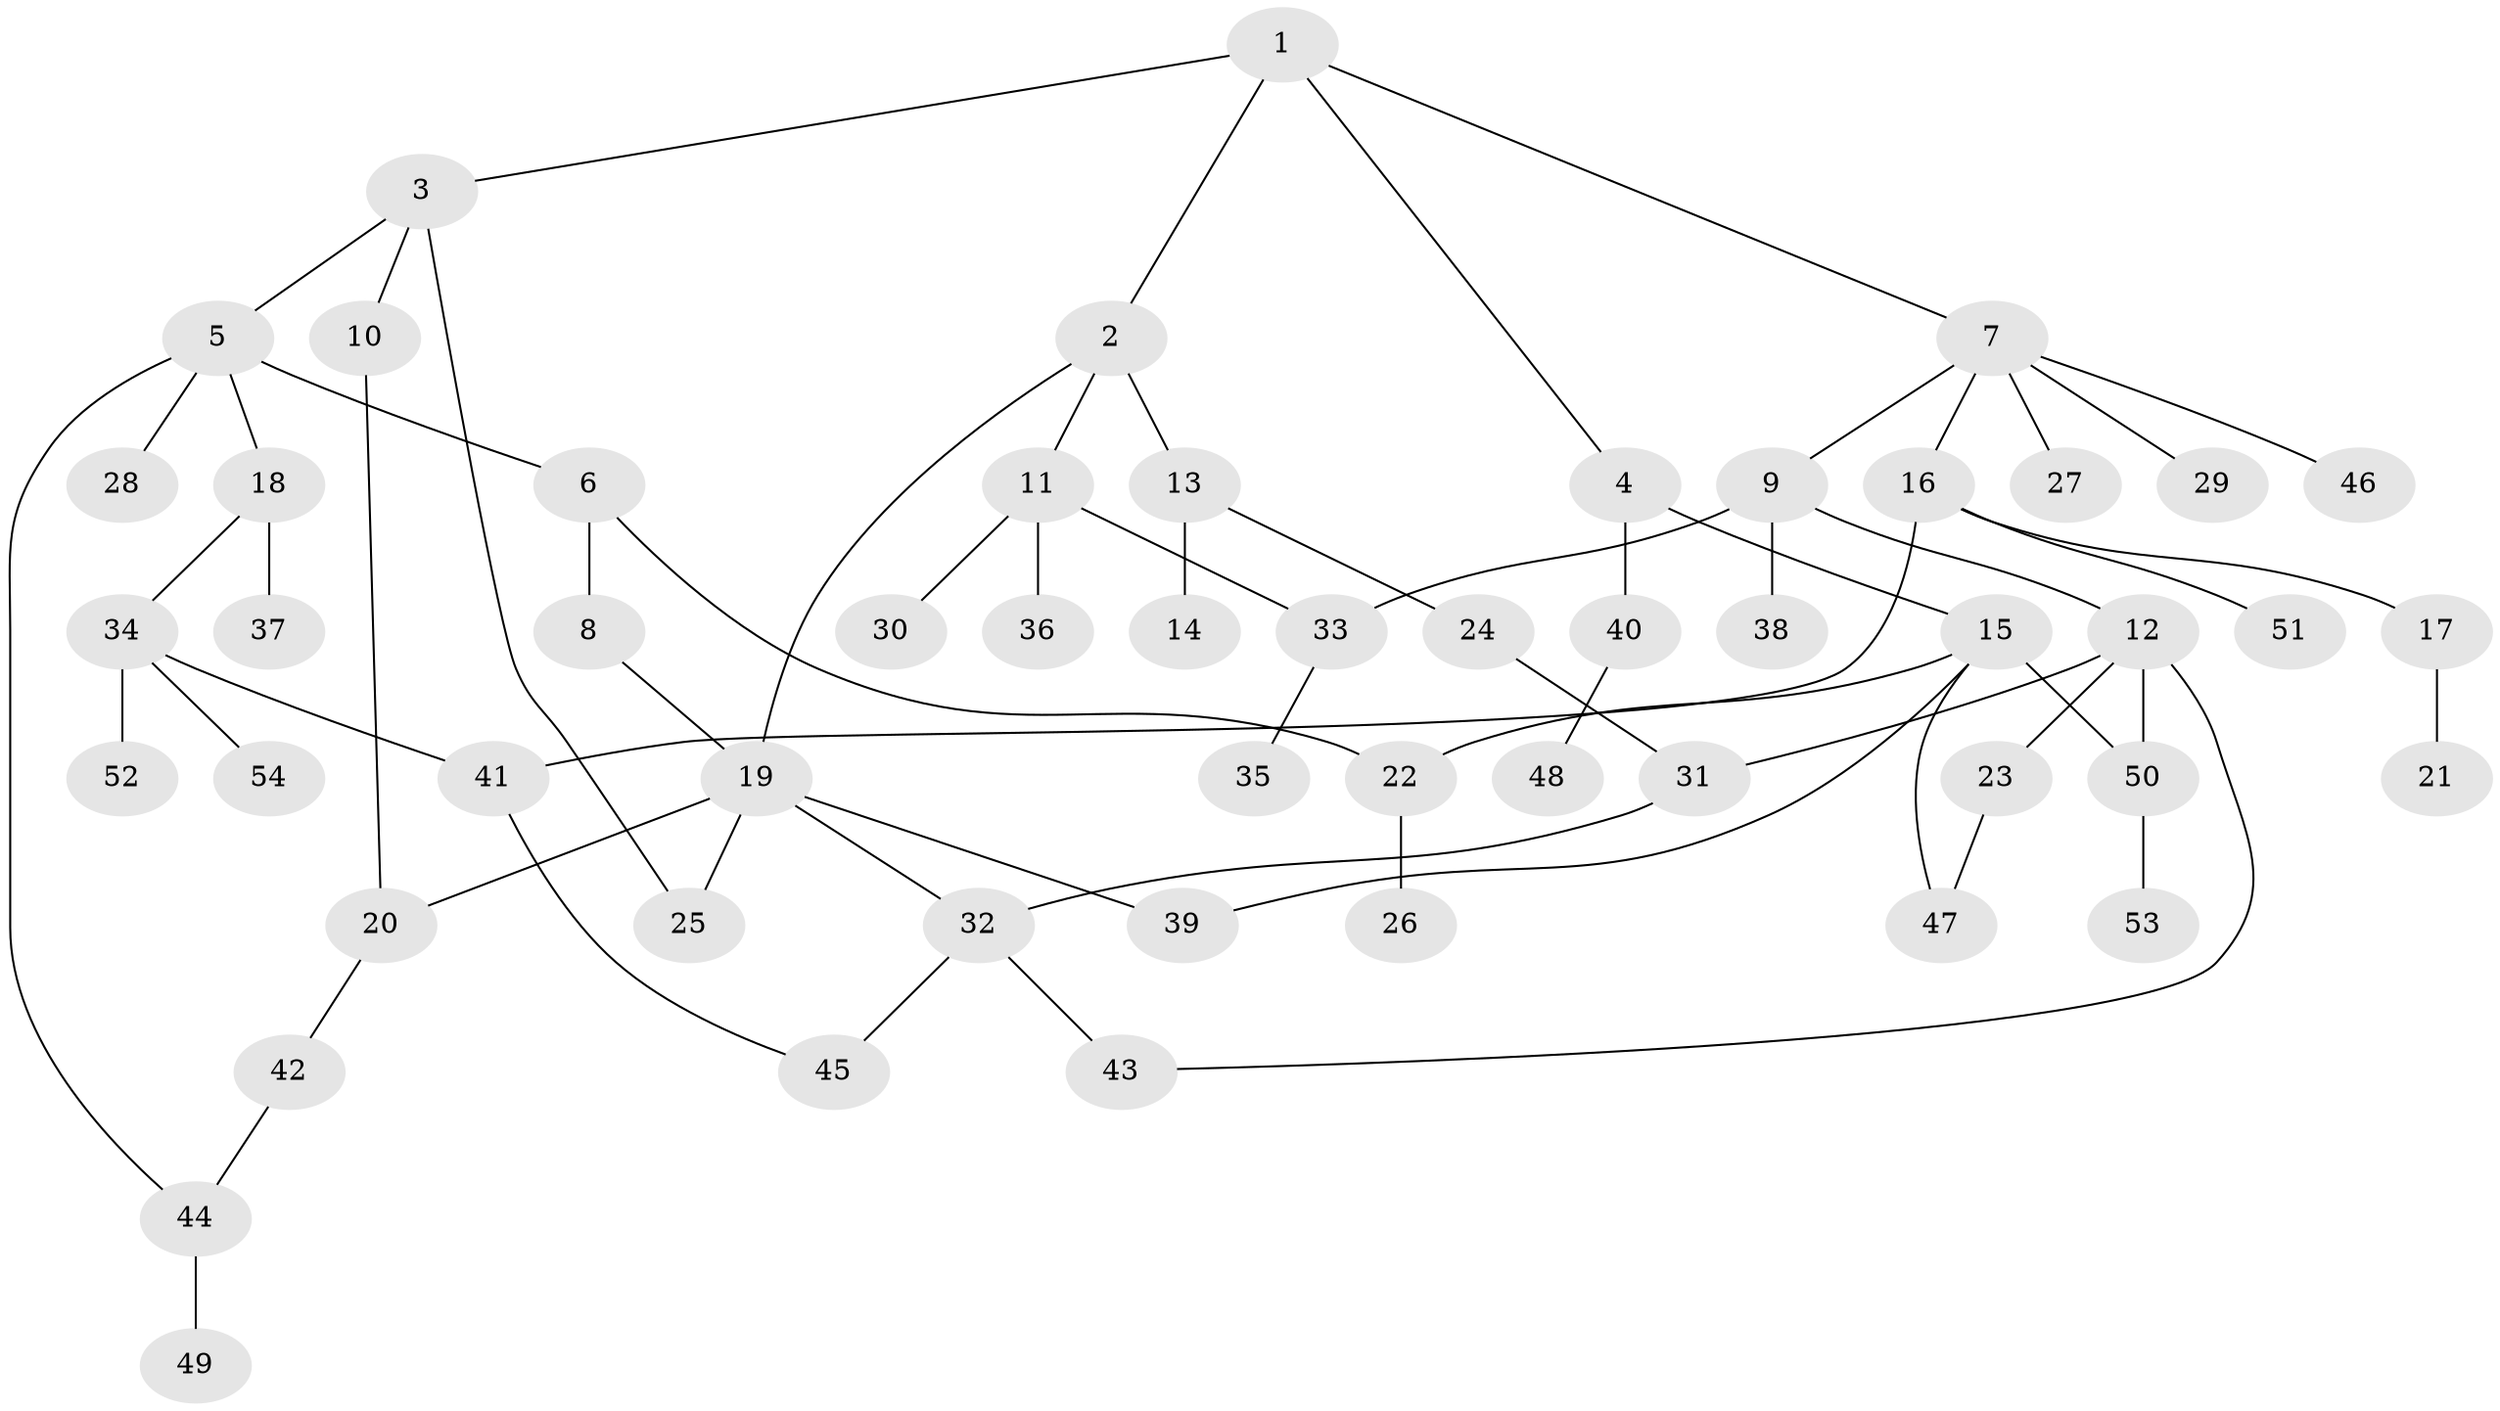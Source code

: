 // Generated by graph-tools (version 1.1) at 2025/34/03/09/25 02:34:32]
// undirected, 54 vertices, 67 edges
graph export_dot {
graph [start="1"]
  node [color=gray90,style=filled];
  1;
  2;
  3;
  4;
  5;
  6;
  7;
  8;
  9;
  10;
  11;
  12;
  13;
  14;
  15;
  16;
  17;
  18;
  19;
  20;
  21;
  22;
  23;
  24;
  25;
  26;
  27;
  28;
  29;
  30;
  31;
  32;
  33;
  34;
  35;
  36;
  37;
  38;
  39;
  40;
  41;
  42;
  43;
  44;
  45;
  46;
  47;
  48;
  49;
  50;
  51;
  52;
  53;
  54;
  1 -- 2;
  1 -- 3;
  1 -- 4;
  1 -- 7;
  2 -- 11;
  2 -- 13;
  2 -- 19;
  3 -- 5;
  3 -- 10;
  3 -- 25;
  4 -- 15;
  4 -- 40;
  5 -- 6;
  5 -- 18;
  5 -- 28;
  5 -- 44;
  6 -- 8;
  6 -- 22;
  7 -- 9;
  7 -- 16;
  7 -- 27;
  7 -- 29;
  7 -- 46;
  8 -- 19;
  9 -- 12;
  9 -- 38;
  9 -- 33;
  10 -- 20;
  11 -- 30;
  11 -- 33;
  11 -- 36;
  12 -- 23;
  12 -- 31;
  12 -- 43;
  12 -- 50;
  13 -- 14;
  13 -- 24;
  15 -- 22;
  15 -- 39;
  15 -- 47;
  15 -- 50;
  16 -- 17;
  16 -- 41;
  16 -- 51;
  17 -- 21;
  18 -- 34;
  18 -- 37;
  19 -- 20;
  19 -- 25;
  19 -- 32;
  19 -- 39;
  20 -- 42;
  22 -- 26;
  23 -- 47;
  24 -- 31;
  31 -- 32;
  32 -- 45;
  32 -- 43;
  33 -- 35;
  34 -- 52;
  34 -- 54;
  34 -- 41;
  40 -- 48;
  41 -- 45;
  42 -- 44;
  44 -- 49;
  50 -- 53;
}
